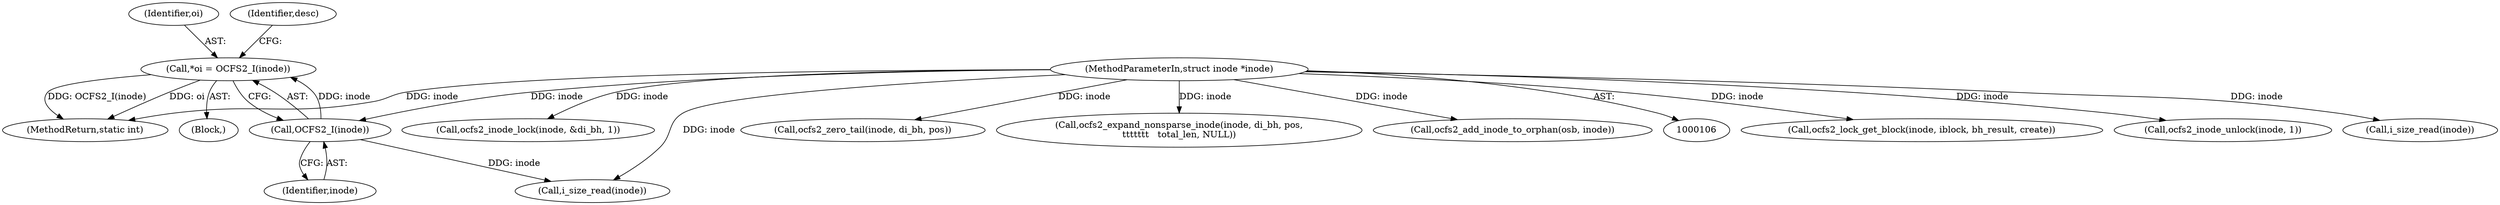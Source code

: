 digraph "0_linux_3e4c56d41eef5595035872a2ec5a483f42e8917f@pointer" {
"1000120" [label="(Call,*oi = OCFS2_I(inode))"];
"1000122" [label="(Call,OCFS2_I(inode))"];
"1000107" [label="(MethodParameterIn,struct inode *inode)"];
"1000195" [label="(Call,i_size_read(inode))"];
"1000200" [label="(Call,ocfs2_lock_get_block(inode, iblock, bh_result, create))"];
"1000468" [label="(Call,ocfs2_inode_unlock(inode, 1))"];
"1000255" [label="(Call,i_size_read(inode))"];
"1000121" [label="(Identifier,oi)"];
"1000282" [label="(Call,ocfs2_inode_lock(inode, &di_bh, 1))"];
"1000309" [label="(Call,ocfs2_zero_tail(inode, di_bh, pos))"];
"1000316" [label="(Call,ocfs2_expand_nonsparse_inode(inode, di_bh, pos,\n\t\t\t\t\t\t\t   total_len, NULL))"];
"1000122" [label="(Call,OCFS2_I(inode))"];
"1000120" [label="(Call,*oi = OCFS2_I(inode))"];
"1000127" [label="(Identifier,desc)"];
"1000111" [label="(Block,)"];
"1000123" [label="(Identifier,inode)"];
"1000484" [label="(MethodReturn,static int)"];
"1000264" [label="(Call,ocfs2_add_inode_to_orphan(osb, inode))"];
"1000107" [label="(MethodParameterIn,struct inode *inode)"];
"1000120" -> "1000111"  [label="AST: "];
"1000120" -> "1000122"  [label="CFG: "];
"1000121" -> "1000120"  [label="AST: "];
"1000122" -> "1000120"  [label="AST: "];
"1000127" -> "1000120"  [label="CFG: "];
"1000120" -> "1000484"  [label="DDG: oi"];
"1000120" -> "1000484"  [label="DDG: OCFS2_I(inode)"];
"1000122" -> "1000120"  [label="DDG: inode"];
"1000122" -> "1000123"  [label="CFG: "];
"1000123" -> "1000122"  [label="AST: "];
"1000107" -> "1000122"  [label="DDG: inode"];
"1000122" -> "1000195"  [label="DDG: inode"];
"1000107" -> "1000106"  [label="AST: "];
"1000107" -> "1000484"  [label="DDG: inode"];
"1000107" -> "1000195"  [label="DDG: inode"];
"1000107" -> "1000200"  [label="DDG: inode"];
"1000107" -> "1000255"  [label="DDG: inode"];
"1000107" -> "1000264"  [label="DDG: inode"];
"1000107" -> "1000282"  [label="DDG: inode"];
"1000107" -> "1000309"  [label="DDG: inode"];
"1000107" -> "1000316"  [label="DDG: inode"];
"1000107" -> "1000468"  [label="DDG: inode"];
}
